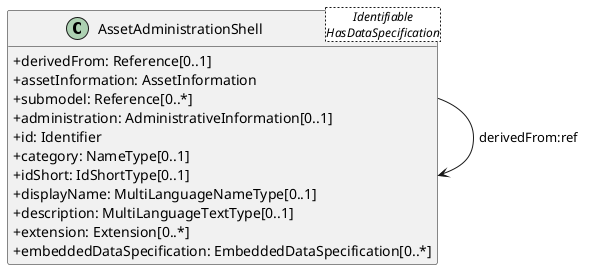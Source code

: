 @startuml
skinparam classAttributeIconSize 0
hide methods

class AssetAdministrationShell<Identifiable\nHasDataSpecification> {
  +derivedFrom: Reference[0..1] 
  +assetInformation: AssetInformation 
  +submodel: Reference[0..*] 
  +administration: AdministrativeInformation[0..1] 
  +id: Identifier 
  +category: NameType[0..1] 
  +idShort: IdShortType[0..1] 
  +displayName: MultiLanguageNameType[0..1] 
  +description: MultiLanguageTextType[0..1] 
  +extension: Extension[0..*] 
  +embeddedDataSpecification: EmbeddedDataSpecification[0..*] 
}
AssetAdministrationShell --> AssetAdministrationShell : derivedFrom:ref
@enduml